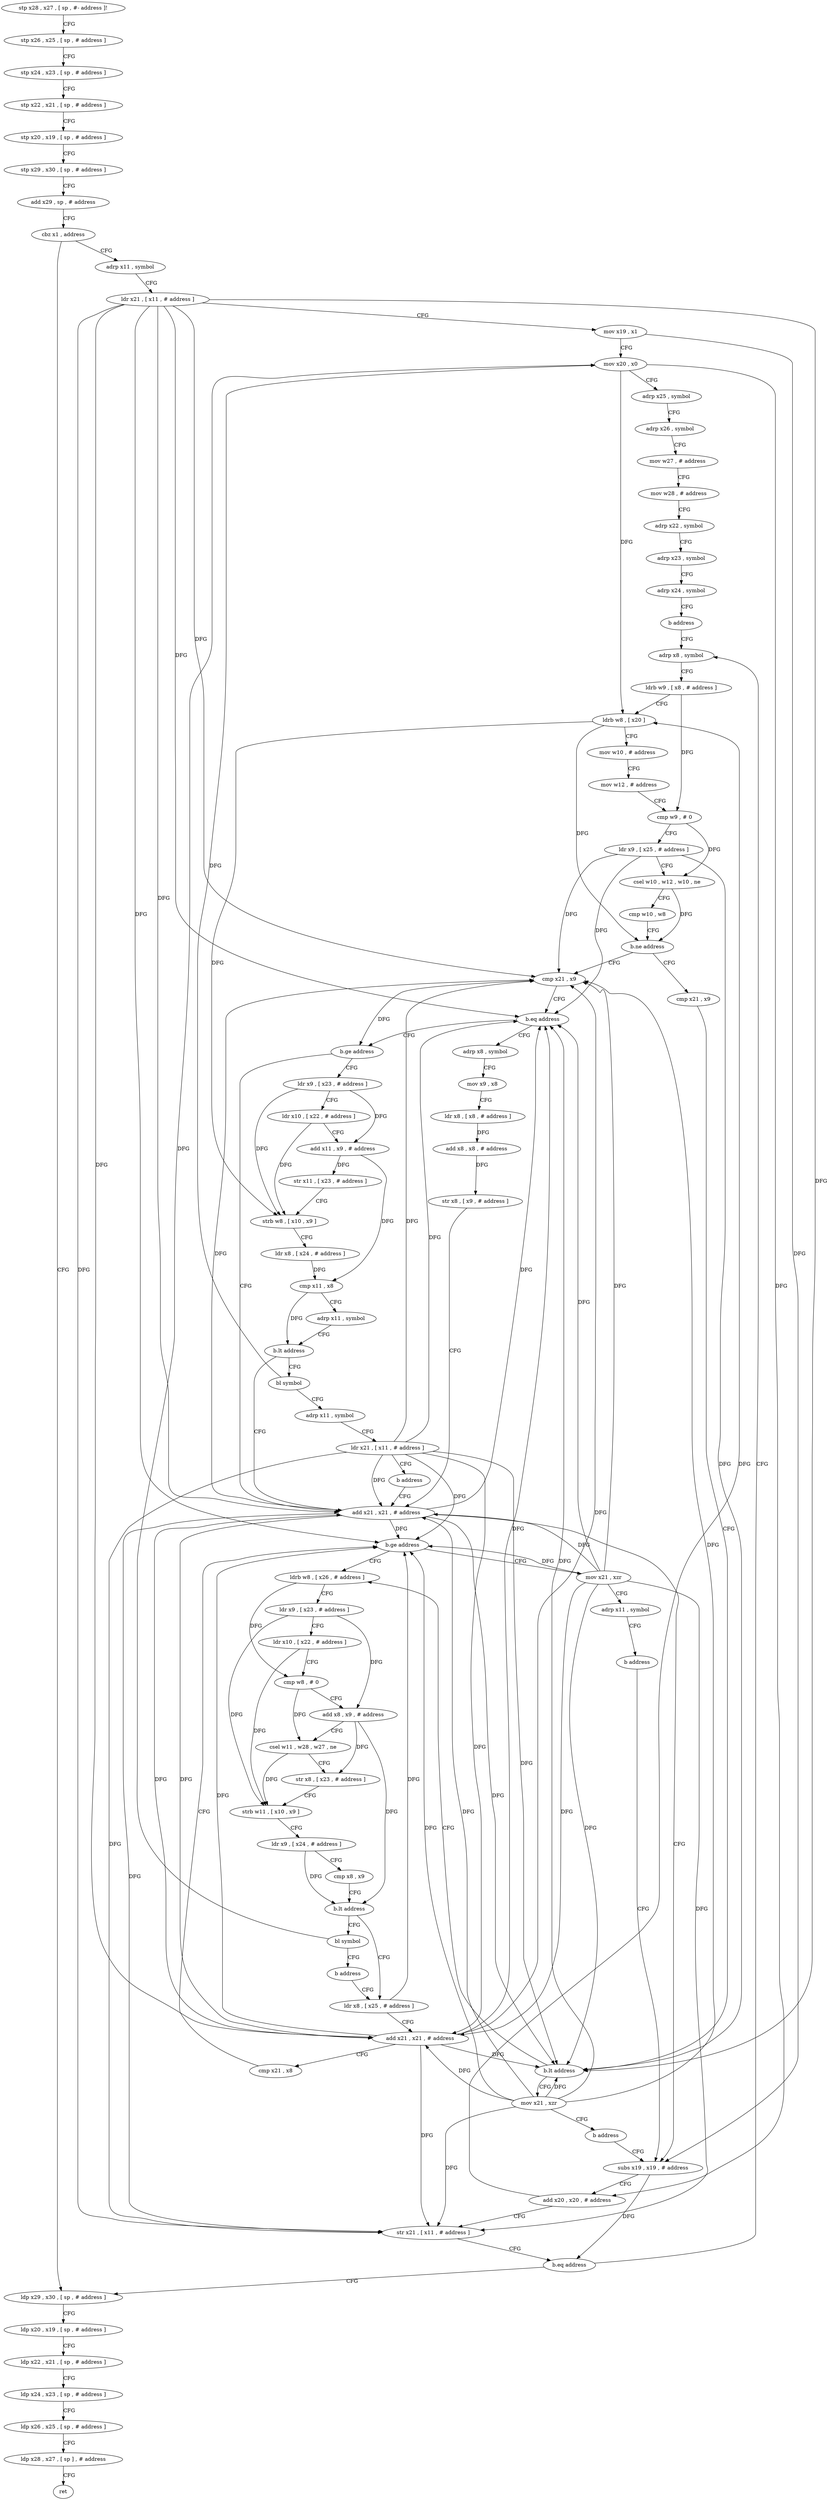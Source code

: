 digraph "func" {
"4216760" [label = "stp x28 , x27 , [ sp , #- address ]!" ]
"4216764" [label = "stp x26 , x25 , [ sp , # address ]" ]
"4216768" [label = "stp x24 , x23 , [ sp , # address ]" ]
"4216772" [label = "stp x22 , x21 , [ sp , # address ]" ]
"4216776" [label = "stp x20 , x19 , [ sp , # address ]" ]
"4216780" [label = "stp x29 , x30 , [ sp , # address ]" ]
"4216784" [label = "add x29 , sp , # address" ]
"4216788" [label = "cbz x1 , address" ]
"4217080" [label = "ldp x29 , x30 , [ sp , # address ]" ]
"4216792" [label = "adrp x11 , symbol" ]
"4217084" [label = "ldp x20 , x19 , [ sp , # address ]" ]
"4217088" [label = "ldp x22 , x21 , [ sp , # address ]" ]
"4217092" [label = "ldp x24 , x23 , [ sp , # address ]" ]
"4217096" [label = "ldp x26 , x25 , [ sp , # address ]" ]
"4217100" [label = "ldp x28 , x27 , [ sp ] , # address" ]
"4217104" [label = "ret" ]
"4216796" [label = "ldr x21 , [ x11 , # address ]" ]
"4216800" [label = "mov x19 , x1" ]
"4216804" [label = "mov x20 , x0" ]
"4216808" [label = "adrp x25 , symbol" ]
"4216812" [label = "adrp x26 , symbol" ]
"4216816" [label = "mov w27 , # address" ]
"4216820" [label = "mov w28 , # address" ]
"4216824" [label = "adrp x22 , symbol" ]
"4216828" [label = "adrp x23 , symbol" ]
"4216832" [label = "adrp x24 , symbol" ]
"4216836" [label = "b address" ]
"4216880" [label = "adrp x8 , symbol" ]
"4216884" [label = "ldrb w9 , [ x8 , # address ]" ]
"4216888" [label = "ldrb w8 , [ x20 ]" ]
"4216892" [label = "mov w10 , # address" ]
"4216896" [label = "mov w12 , # address" ]
"4216900" [label = "cmp w9 , # 0" ]
"4216904" [label = "ldr x9 , [ x25 , # address ]" ]
"4216908" [label = "csel w10 , w12 , w10 , ne" ]
"4216912" [label = "cmp w10 , w8" ]
"4216916" [label = "b.ne address" ]
"4217004" [label = "cmp x21 , x9" ]
"4216920" [label = "cmp x21 , x9" ]
"4217008" [label = "b.eq address" ]
"4216840" [label = "adrp x8 , symbol" ]
"4217012" [label = "b.ge address" ]
"4216924" [label = "b.lt address" ]
"4216952" [label = "ldrb w8 , [ x26 , # address ]" ]
"4216928" [label = "mov x21 , xzr" ]
"4216844" [label = "mov x9 , x8" ]
"4216848" [label = "ldr x8 , [ x8 , # address ]" ]
"4216852" [label = "add x8 , x8 , # address" ]
"4216856" [label = "str x8 , [ x9 , # address ]" ]
"4216860" [label = "add x21 , x21 , # address" ]
"4217016" [label = "ldr x9 , [ x23 , # address ]" ]
"4216956" [label = "ldr x9 , [ x23 , # address ]" ]
"4216960" [label = "ldr x10 , [ x22 , # address ]" ]
"4216964" [label = "cmp w8 , # 0" ]
"4216968" [label = "add x8 , x9 , # address" ]
"4216972" [label = "csel w11 , w28 , w27 , ne" ]
"4216976" [label = "str x8 , [ x23 , # address ]" ]
"4216980" [label = "strb w11 , [ x10 , x9 ]" ]
"4216984" [label = "ldr x9 , [ x24 , # address ]" ]
"4216988" [label = "cmp x8 , x9" ]
"4216992" [label = "b.lt address" ]
"4216936" [label = "ldr x8 , [ x25 , # address ]" ]
"4216996" [label = "bl symbol" ]
"4216932" [label = "b address" ]
"4216864" [label = "subs x19 , x19 , # address" ]
"4217020" [label = "ldr x10 , [ x22 , # address ]" ]
"4217024" [label = "add x11 , x9 , # address" ]
"4217028" [label = "str x11 , [ x23 , # address ]" ]
"4217032" [label = "strb w8 , [ x10 , x9 ]" ]
"4217036" [label = "ldr x8 , [ x24 , # address ]" ]
"4217040" [label = "cmp x11 , x8" ]
"4217044" [label = "adrp x11 , symbol" ]
"4217048" [label = "b.lt address" ]
"4217052" [label = "bl symbol" ]
"4216940" [label = "add x21 , x21 , # address" ]
"4216944" [label = "cmp x21 , x8" ]
"4216948" [label = "b.ge address" ]
"4217068" [label = "mov x21 , xzr" ]
"4217000" [label = "b address" ]
"4216868" [label = "add x20 , x20 , # address" ]
"4216872" [label = "str x21 , [ x11 , # address ]" ]
"4216876" [label = "b.eq address" ]
"4217056" [label = "adrp x11 , symbol" ]
"4217060" [label = "ldr x21 , [ x11 , # address ]" ]
"4217064" [label = "b address" ]
"4217072" [label = "adrp x11 , symbol" ]
"4217076" [label = "b address" ]
"4216760" -> "4216764" [ label = "CFG" ]
"4216764" -> "4216768" [ label = "CFG" ]
"4216768" -> "4216772" [ label = "CFG" ]
"4216772" -> "4216776" [ label = "CFG" ]
"4216776" -> "4216780" [ label = "CFG" ]
"4216780" -> "4216784" [ label = "CFG" ]
"4216784" -> "4216788" [ label = "CFG" ]
"4216788" -> "4217080" [ label = "CFG" ]
"4216788" -> "4216792" [ label = "CFG" ]
"4217080" -> "4217084" [ label = "CFG" ]
"4216792" -> "4216796" [ label = "CFG" ]
"4217084" -> "4217088" [ label = "CFG" ]
"4217088" -> "4217092" [ label = "CFG" ]
"4217092" -> "4217096" [ label = "CFG" ]
"4217096" -> "4217100" [ label = "CFG" ]
"4217100" -> "4217104" [ label = "CFG" ]
"4216796" -> "4216800" [ label = "CFG" ]
"4216796" -> "4217004" [ label = "DFG" ]
"4216796" -> "4217008" [ label = "DFG" ]
"4216796" -> "4216924" [ label = "DFG" ]
"4216796" -> "4216860" [ label = "DFG" ]
"4216796" -> "4216872" [ label = "DFG" ]
"4216796" -> "4216940" [ label = "DFG" ]
"4216796" -> "4216948" [ label = "DFG" ]
"4216800" -> "4216804" [ label = "CFG" ]
"4216800" -> "4216864" [ label = "DFG" ]
"4216804" -> "4216808" [ label = "CFG" ]
"4216804" -> "4216888" [ label = "DFG" ]
"4216804" -> "4216868" [ label = "DFG" ]
"4216808" -> "4216812" [ label = "CFG" ]
"4216812" -> "4216816" [ label = "CFG" ]
"4216816" -> "4216820" [ label = "CFG" ]
"4216820" -> "4216824" [ label = "CFG" ]
"4216824" -> "4216828" [ label = "CFG" ]
"4216828" -> "4216832" [ label = "CFG" ]
"4216832" -> "4216836" [ label = "CFG" ]
"4216836" -> "4216880" [ label = "CFG" ]
"4216880" -> "4216884" [ label = "CFG" ]
"4216884" -> "4216888" [ label = "CFG" ]
"4216884" -> "4216900" [ label = "DFG" ]
"4216888" -> "4216892" [ label = "CFG" ]
"4216888" -> "4216916" [ label = "DFG" ]
"4216888" -> "4217032" [ label = "DFG" ]
"4216892" -> "4216896" [ label = "CFG" ]
"4216896" -> "4216900" [ label = "CFG" ]
"4216900" -> "4216904" [ label = "CFG" ]
"4216900" -> "4216908" [ label = "DFG" ]
"4216904" -> "4216908" [ label = "CFG" ]
"4216904" -> "4217004" [ label = "DFG" ]
"4216904" -> "4217008" [ label = "DFG" ]
"4216904" -> "4216924" [ label = "DFG" ]
"4216908" -> "4216912" [ label = "CFG" ]
"4216908" -> "4216916" [ label = "DFG" ]
"4216912" -> "4216916" [ label = "CFG" ]
"4216916" -> "4217004" [ label = "CFG" ]
"4216916" -> "4216920" [ label = "CFG" ]
"4217004" -> "4217008" [ label = "CFG" ]
"4217004" -> "4217012" [ label = "DFG" ]
"4216920" -> "4216924" [ label = "CFG" ]
"4217008" -> "4216840" [ label = "CFG" ]
"4217008" -> "4217012" [ label = "CFG" ]
"4216840" -> "4216844" [ label = "CFG" ]
"4217012" -> "4216860" [ label = "CFG" ]
"4217012" -> "4217016" [ label = "CFG" ]
"4216924" -> "4216952" [ label = "CFG" ]
"4216924" -> "4216928" [ label = "CFG" ]
"4216952" -> "4216956" [ label = "CFG" ]
"4216952" -> "4216964" [ label = "DFG" ]
"4216928" -> "4216932" [ label = "CFG" ]
"4216928" -> "4217004" [ label = "DFG" ]
"4216928" -> "4217008" [ label = "DFG" ]
"4216928" -> "4216924" [ label = "DFG" ]
"4216928" -> "4216860" [ label = "DFG" ]
"4216928" -> "4216872" [ label = "DFG" ]
"4216928" -> "4216940" [ label = "DFG" ]
"4216928" -> "4216948" [ label = "DFG" ]
"4216844" -> "4216848" [ label = "CFG" ]
"4216848" -> "4216852" [ label = "DFG" ]
"4216852" -> "4216856" [ label = "DFG" ]
"4216856" -> "4216860" [ label = "CFG" ]
"4216860" -> "4216864" [ label = "CFG" ]
"4216860" -> "4217004" [ label = "DFG" ]
"4216860" -> "4217008" [ label = "DFG" ]
"4216860" -> "4216924" [ label = "DFG" ]
"4216860" -> "4216872" [ label = "DFG" ]
"4216860" -> "4216940" [ label = "DFG" ]
"4216860" -> "4216948" [ label = "DFG" ]
"4217016" -> "4217020" [ label = "CFG" ]
"4217016" -> "4217024" [ label = "DFG" ]
"4217016" -> "4217032" [ label = "DFG" ]
"4216956" -> "4216960" [ label = "CFG" ]
"4216956" -> "4216968" [ label = "DFG" ]
"4216956" -> "4216980" [ label = "DFG" ]
"4216960" -> "4216964" [ label = "CFG" ]
"4216960" -> "4216980" [ label = "DFG" ]
"4216964" -> "4216968" [ label = "CFG" ]
"4216964" -> "4216972" [ label = "DFG" ]
"4216968" -> "4216972" [ label = "CFG" ]
"4216968" -> "4216976" [ label = "DFG" ]
"4216968" -> "4216992" [ label = "DFG" ]
"4216972" -> "4216976" [ label = "CFG" ]
"4216972" -> "4216980" [ label = "DFG" ]
"4216976" -> "4216980" [ label = "CFG" ]
"4216980" -> "4216984" [ label = "CFG" ]
"4216984" -> "4216988" [ label = "CFG" ]
"4216984" -> "4216992" [ label = "DFG" ]
"4216988" -> "4216992" [ label = "CFG" ]
"4216992" -> "4216936" [ label = "CFG" ]
"4216992" -> "4216996" [ label = "CFG" ]
"4216936" -> "4216940" [ label = "CFG" ]
"4216936" -> "4216948" [ label = "DFG" ]
"4216996" -> "4217000" [ label = "CFG" ]
"4216996" -> "4216804" [ label = "DFG" ]
"4216932" -> "4216864" [ label = "CFG" ]
"4216864" -> "4216868" [ label = "CFG" ]
"4216864" -> "4216876" [ label = "DFG" ]
"4217020" -> "4217024" [ label = "CFG" ]
"4217020" -> "4217032" [ label = "DFG" ]
"4217024" -> "4217028" [ label = "DFG" ]
"4217024" -> "4217040" [ label = "DFG" ]
"4217028" -> "4217032" [ label = "CFG" ]
"4217032" -> "4217036" [ label = "CFG" ]
"4217036" -> "4217040" [ label = "DFG" ]
"4217040" -> "4217044" [ label = "CFG" ]
"4217040" -> "4217048" [ label = "DFG" ]
"4217044" -> "4217048" [ label = "CFG" ]
"4217048" -> "4216860" [ label = "CFG" ]
"4217048" -> "4217052" [ label = "CFG" ]
"4217052" -> "4217056" [ label = "CFG" ]
"4217052" -> "4216804" [ label = "DFG" ]
"4216940" -> "4216944" [ label = "CFG" ]
"4216940" -> "4216860" [ label = "DFG" ]
"4216940" -> "4216872" [ label = "DFG" ]
"4216940" -> "4217004" [ label = "DFG" ]
"4216940" -> "4217008" [ label = "DFG" ]
"4216940" -> "4216924" [ label = "DFG" ]
"4216940" -> "4216948" [ label = "DFG" ]
"4216944" -> "4216948" [ label = "CFG" ]
"4216948" -> "4217068" [ label = "CFG" ]
"4216948" -> "4216952" [ label = "CFG" ]
"4217068" -> "4217072" [ label = "CFG" ]
"4217068" -> "4216860" [ label = "DFG" ]
"4217068" -> "4216872" [ label = "DFG" ]
"4217068" -> "4216940" [ label = "DFG" ]
"4217068" -> "4217004" [ label = "DFG" ]
"4217068" -> "4217008" [ label = "DFG" ]
"4217068" -> "4216924" [ label = "DFG" ]
"4217068" -> "4216948" [ label = "DFG" ]
"4217000" -> "4216936" [ label = "CFG" ]
"4216868" -> "4216872" [ label = "CFG" ]
"4216868" -> "4216888" [ label = "DFG" ]
"4216872" -> "4216876" [ label = "CFG" ]
"4216876" -> "4217080" [ label = "CFG" ]
"4216876" -> "4216880" [ label = "CFG" ]
"4217056" -> "4217060" [ label = "CFG" ]
"4217060" -> "4217064" [ label = "CFG" ]
"4217060" -> "4216860" [ label = "DFG" ]
"4217060" -> "4216872" [ label = "DFG" ]
"4217060" -> "4217004" [ label = "DFG" ]
"4217060" -> "4217008" [ label = "DFG" ]
"4217060" -> "4216924" [ label = "DFG" ]
"4217060" -> "4216940" [ label = "DFG" ]
"4217060" -> "4216948" [ label = "DFG" ]
"4217064" -> "4216860" [ label = "CFG" ]
"4217072" -> "4217076" [ label = "CFG" ]
"4217076" -> "4216864" [ label = "CFG" ]
}
